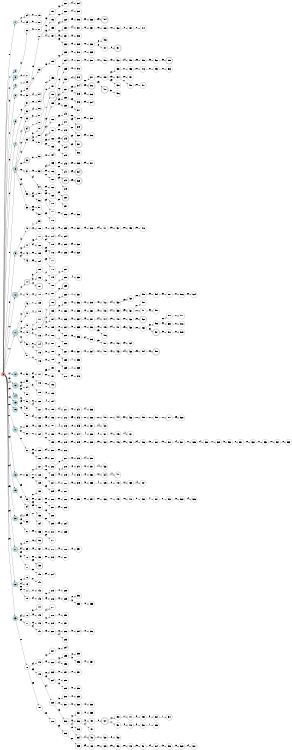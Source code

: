 digraph APTA {
__start0 [label="" shape="none"];

rankdir=LR;
size="8,5";

s0 [style="filled", color="black", fillcolor="#ff817b" shape="circle", label="0"];
s1 [style="filled", color="black", fillcolor="powderblue" shape="circle", label="1"];
s2 [style="filled", color="black", fillcolor="powderblue" shape="circle", label="2"];
s3 [style="rounded,filled", color="black", fillcolor="powderblue" shape="doublecircle", label="3"];
s4 [style="filled", color="black", fillcolor="powderblue" shape="circle", label="4"];
s5 [style="filled", color="black", fillcolor="powderblue" shape="circle", label="5"];
s6 [style="filled", color="black", fillcolor="powderblue" shape="circle", label="6"];
s7 [style="filled", color="black", fillcolor="powderblue" shape="circle", label="7"];
s8 [style="rounded,filled", color="black", fillcolor="powderblue" shape="doublecircle", label="8"];
s9 [style="filled", color="black", fillcolor="powderblue" shape="circle", label="9"];
s10 [style="rounded,filled", color="black", fillcolor="powderblue" shape="doublecircle", label="10"];
s11 [style="rounded,filled", color="black", fillcolor="powderblue" shape="doublecircle", label="11"];
s12 [style="filled", color="black", fillcolor="powderblue" shape="circle", label="12"];
s13 [style="rounded,filled", color="black", fillcolor="powderblue" shape="doublecircle", label="13"];
s14 [style="filled", color="black", fillcolor="powderblue" shape="circle", label="14"];
s15 [style="filled", color="black", fillcolor="powderblue" shape="circle", label="15"];
s16 [style="filled", color="black", fillcolor="powderblue" shape="circle", label="16"];
s17 [style="filled", color="black", fillcolor="powderblue" shape="circle", label="17"];
s18 [style="filled", color="black", fillcolor="powderblue" shape="circle", label="18"];
s19 [style="filled", color="black", fillcolor="powderblue" shape="circle", label="19"];
s20 [style="filled", color="black", fillcolor="powderblue" shape="circle", label="20"];
s21 [style="filled", color="black", fillcolor="powderblue" shape="circle", label="21"];
s22 [style="filled", color="black", fillcolor="powderblue" shape="circle", label="22"];
s23 [style="filled", color="black", fillcolor="powderblue" shape="circle", label="23"];
s24 [style="filled", color="black", fillcolor="white" shape="circle", label="24"];
s25 [style="filled", color="black", fillcolor="white" shape="circle", label="25"];
s26 [style="filled", color="black", fillcolor="white" shape="circle", label="26"];
s27 [style="filled", color="black", fillcolor="white" shape="circle", label="27"];
s28 [style="filled", color="black", fillcolor="white" shape="circle", label="28"];
s29 [style="filled", color="black", fillcolor="white" shape="circle", label="29"];
s30 [style="filled", color="black", fillcolor="white" shape="circle", label="30"];
s31 [style="filled", color="black", fillcolor="white" shape="circle", label="31"];
s32 [style="filled", color="black", fillcolor="white" shape="circle", label="32"];
s33 [style="filled", color="black", fillcolor="white" shape="circle", label="33"];
s34 [style="rounded,filled", color="black", fillcolor="white" shape="doublecircle", label="34"];
s35 [style="filled", color="black", fillcolor="white" shape="circle", label="35"];
s36 [style="rounded,filled", color="black", fillcolor="white" shape="doublecircle", label="36"];
s37 [style="filled", color="black", fillcolor="white" shape="circle", label="37"];
s38 [style="filled", color="black", fillcolor="white" shape="circle", label="38"];
s39 [style="filled", color="black", fillcolor="white" shape="circle", label="39"];
s40 [style="filled", color="black", fillcolor="white" shape="circle", label="40"];
s41 [style="filled", color="black", fillcolor="white" shape="circle", label="41"];
s42 [style="filled", color="black", fillcolor="white" shape="circle", label="42"];
s43 [style="filled", color="black", fillcolor="white" shape="circle", label="43"];
s44 [style="rounded,filled", color="black", fillcolor="white" shape="doublecircle", label="44"];
s45 [style="filled", color="black", fillcolor="white" shape="circle", label="45"];
s46 [style="filled", color="black", fillcolor="white" shape="circle", label="46"];
s47 [style="filled", color="black", fillcolor="white" shape="circle", label="47"];
s48 [style="filled", color="black", fillcolor="white" shape="circle", label="48"];
s49 [style="filled", color="black", fillcolor="white" shape="circle", label="49"];
s50 [style="filled", color="black", fillcolor="white" shape="circle", label="50"];
s51 [style="filled", color="black", fillcolor="white" shape="circle", label="51"];
s52 [style="filled", color="black", fillcolor="white" shape="circle", label="52"];
s53 [style="filled", color="black", fillcolor="white" shape="circle", label="53"];
s54 [style="filled", color="black", fillcolor="white" shape="circle", label="54"];
s55 [style="filled", color="black", fillcolor="white" shape="circle", label="55"];
s56 [style="filled", color="black", fillcolor="white" shape="circle", label="56"];
s57 [style="filled", color="black", fillcolor="white" shape="circle", label="57"];
s58 [style="filled", color="black", fillcolor="white" shape="circle", label="58"];
s59 [style="filled", color="black", fillcolor="white" shape="circle", label="59"];
s60 [style="filled", color="black", fillcolor="white" shape="circle", label="60"];
s61 [style="filled", color="black", fillcolor="white" shape="circle", label="61"];
s62 [style="filled", color="black", fillcolor="white" shape="circle", label="62"];
s63 [style="filled", color="black", fillcolor="white" shape="circle", label="63"];
s64 [style="filled", color="black", fillcolor="white" shape="circle", label="64"];
s65 [style="filled", color="black", fillcolor="white" shape="circle", label="65"];
s66 [style="filled", color="black", fillcolor="white" shape="circle", label="66"];
s67 [style="filled", color="black", fillcolor="white" shape="circle", label="67"];
s68 [style="filled", color="black", fillcolor="white" shape="circle", label="68"];
s69 [style="filled", color="black", fillcolor="white" shape="circle", label="69"];
s70 [style="filled", color="black", fillcolor="white" shape="circle", label="70"];
s71 [style="filled", color="black", fillcolor="white" shape="circle", label="71"];
s72 [style="filled", color="black", fillcolor="white" shape="circle", label="72"];
s73 [style="filled", color="black", fillcolor="white" shape="circle", label="73"];
s74 [style="filled", color="black", fillcolor="white" shape="circle", label="74"];
s75 [style="filled", color="black", fillcolor="white" shape="circle", label="75"];
s76 [style="filled", color="black", fillcolor="white" shape="circle", label="76"];
s77 [style="filled", color="black", fillcolor="white" shape="circle", label="77"];
s78 [style="filled", color="black", fillcolor="white" shape="circle", label="78"];
s79 [style="filled", color="black", fillcolor="white" shape="circle", label="79"];
s80 [style="filled", color="black", fillcolor="white" shape="circle", label="80"];
s81 [style="filled", color="black", fillcolor="white" shape="circle", label="81"];
s82 [style="filled", color="black", fillcolor="white" shape="circle", label="82"];
s83 [style="filled", color="black", fillcolor="white" shape="circle", label="83"];
s84 [style="filled", color="black", fillcolor="white" shape="circle", label="84"];
s85 [style="filled", color="black", fillcolor="white" shape="circle", label="85"];
s86 [style="filled", color="black", fillcolor="white" shape="circle", label="86"];
s87 [style="filled", color="black", fillcolor="white" shape="circle", label="87"];
s88 [style="filled", color="black", fillcolor="white" shape="circle", label="88"];
s89 [style="filled", color="black", fillcolor="white" shape="circle", label="89"];
s90 [style="filled", color="black", fillcolor="white" shape="circle", label="90"];
s91 [style="filled", color="black", fillcolor="white" shape="circle", label="91"];
s92 [style="filled", color="black", fillcolor="white" shape="circle", label="92"];
s93 [style="filled", color="black", fillcolor="white" shape="circle", label="93"];
s94 [style="filled", color="black", fillcolor="white" shape="circle", label="94"];
s95 [style="filled", color="black", fillcolor="white" shape="circle", label="95"];
s96 [style="filled", color="black", fillcolor="white" shape="circle", label="96"];
s97 [style="filled", color="black", fillcolor="white" shape="circle", label="97"];
s98 [style="filled", color="black", fillcolor="white" shape="circle", label="98"];
s99 [style="filled", color="black", fillcolor="white" shape="circle", label="99"];
s100 [style="filled", color="black", fillcolor="white" shape="circle", label="100"];
s101 [style="filled", color="black", fillcolor="white" shape="circle", label="101"];
s102 [style="filled", color="black", fillcolor="white" shape="circle", label="102"];
s103 [style="filled", color="black", fillcolor="white" shape="circle", label="103"];
s104 [style="filled", color="black", fillcolor="white" shape="circle", label="104"];
s105 [style="filled", color="black", fillcolor="white" shape="circle", label="105"];
s106 [style="filled", color="black", fillcolor="white" shape="circle", label="106"];
s107 [style="rounded,filled", color="black", fillcolor="white" shape="doublecircle", label="107"];
s108 [style="filled", color="black", fillcolor="white" shape="circle", label="108"];
s109 [style="filled", color="black", fillcolor="white" shape="circle", label="109"];
s110 [style="filled", color="black", fillcolor="white" shape="circle", label="110"];
s111 [style="filled", color="black", fillcolor="white" shape="circle", label="111"];
s112 [style="filled", color="black", fillcolor="white" shape="circle", label="112"];
s113 [style="filled", color="black", fillcolor="white" shape="circle", label="113"];
s114 [style="rounded,filled", color="black", fillcolor="white" shape="doublecircle", label="114"];
s115 [style="filled", color="black", fillcolor="white" shape="circle", label="115"];
s116 [style="filled", color="black", fillcolor="white" shape="circle", label="116"];
s117 [style="filled", color="black", fillcolor="white" shape="circle", label="117"];
s118 [style="filled", color="black", fillcolor="white" shape="circle", label="118"];
s119 [style="filled", color="black", fillcolor="white" shape="circle", label="119"];
s120 [style="filled", color="black", fillcolor="white" shape="circle", label="120"];
s121 [style="filled", color="black", fillcolor="white" shape="circle", label="121"];
s122 [style="filled", color="black", fillcolor="white" shape="circle", label="122"];
s123 [style="filled", color="black", fillcolor="white" shape="circle", label="123"];
s124 [style="filled", color="black", fillcolor="white" shape="circle", label="124"];
s125 [style="filled", color="black", fillcolor="white" shape="circle", label="125"];
s126 [style="filled", color="black", fillcolor="white" shape="circle", label="126"];
s127 [style="filled", color="black", fillcolor="white" shape="circle", label="127"];
s128 [style="filled", color="black", fillcolor="white" shape="circle", label="128"];
s129 [style="filled", color="black", fillcolor="white" shape="circle", label="129"];
s130 [style="filled", color="black", fillcolor="white" shape="circle", label="130"];
s131 [style="filled", color="black", fillcolor="white" shape="circle", label="131"];
s132 [style="filled", color="black", fillcolor="white" shape="circle", label="132"];
s133 [style="filled", color="black", fillcolor="white" shape="circle", label="133"];
s134 [style="filled", color="black", fillcolor="white" shape="circle", label="134"];
s135 [style="filled", color="black", fillcolor="white" shape="circle", label="135"];
s136 [style="rounded,filled", color="black", fillcolor="white" shape="doublecircle", label="136"];
s137 [style="filled", color="black", fillcolor="white" shape="circle", label="137"];
s138 [style="filled", color="black", fillcolor="white" shape="circle", label="138"];
s139 [style="rounded,filled", color="black", fillcolor="white" shape="doublecircle", label="139"];
s140 [style="filled", color="black", fillcolor="white" shape="circle", label="140"];
s141 [style="filled", color="black", fillcolor="white" shape="circle", label="141"];
s142 [style="filled", color="black", fillcolor="white" shape="circle", label="142"];
s143 [style="filled", color="black", fillcolor="white" shape="circle", label="143"];
s144 [style="filled", color="black", fillcolor="white" shape="circle", label="144"];
s145 [style="filled", color="black", fillcolor="white" shape="circle", label="145"];
s146 [style="filled", color="black", fillcolor="white" shape="circle", label="146"];
s147 [style="filled", color="black", fillcolor="white" shape="circle", label="147"];
s148 [style="filled", color="black", fillcolor="white" shape="circle", label="148"];
s149 [style="filled", color="black", fillcolor="white" shape="circle", label="149"];
s150 [style="filled", color="black", fillcolor="white" shape="circle", label="150"];
s151 [style="filled", color="black", fillcolor="white" shape="circle", label="151"];
s152 [style="filled", color="black", fillcolor="white" shape="circle", label="152"];
s153 [style="filled", color="black", fillcolor="white" shape="circle", label="153"];
s154 [style="filled", color="black", fillcolor="white" shape="circle", label="154"];
s155 [style="filled", color="black", fillcolor="white" shape="circle", label="155"];
s156 [style="filled", color="black", fillcolor="white" shape="circle", label="156"];
s157 [style="filled", color="black", fillcolor="white" shape="circle", label="157"];
s158 [style="rounded,filled", color="black", fillcolor="white" shape="doublecircle", label="158"];
s159 [style="filled", color="black", fillcolor="white" shape="circle", label="159"];
s160 [style="filled", color="black", fillcolor="white" shape="circle", label="160"];
s161 [style="filled", color="black", fillcolor="white" shape="circle", label="161"];
s162 [style="filled", color="black", fillcolor="white" shape="circle", label="162"];
s163 [style="filled", color="black", fillcolor="white" shape="circle", label="163"];
s164 [style="filled", color="black", fillcolor="white" shape="circle", label="164"];
s165 [style="filled", color="black", fillcolor="white" shape="circle", label="165"];
s166 [style="filled", color="black", fillcolor="white" shape="circle", label="166"];
s167 [style="filled", color="black", fillcolor="white" shape="circle", label="167"];
s168 [style="filled", color="black", fillcolor="white" shape="circle", label="168"];
s169 [style="filled", color="black", fillcolor="white" shape="circle", label="169"];
s170 [style="filled", color="black", fillcolor="white" shape="circle", label="170"];
s171 [style="filled", color="black", fillcolor="white" shape="circle", label="171"];
s172 [style="filled", color="black", fillcolor="white" shape="circle", label="172"];
s173 [style="filled", color="black", fillcolor="white" shape="circle", label="173"];
s174 [style="filled", color="black", fillcolor="white" shape="circle", label="174"];
s175 [style="filled", color="black", fillcolor="white" shape="circle", label="175"];
s176 [style="filled", color="black", fillcolor="white" shape="circle", label="176"];
s177 [style="filled", color="black", fillcolor="white" shape="circle", label="177"];
s178 [style="filled", color="black", fillcolor="white" shape="circle", label="178"];
s179 [style="filled", color="black", fillcolor="white" shape="circle", label="179"];
s180 [style="filled", color="black", fillcolor="white" shape="circle", label="180"];
s181 [style="filled", color="black", fillcolor="white" shape="circle", label="181"];
s182 [style="rounded,filled", color="black", fillcolor="white" shape="doublecircle", label="182"];
s183 [style="filled", color="black", fillcolor="white" shape="circle", label="183"];
s184 [style="filled", color="black", fillcolor="white" shape="circle", label="184"];
s185 [style="filled", color="black", fillcolor="white" shape="circle", label="185"];
s186 [style="filled", color="black", fillcolor="white" shape="circle", label="186"];
s187 [style="filled", color="black", fillcolor="white" shape="circle", label="187"];
s188 [style="filled", color="black", fillcolor="white" shape="circle", label="188"];
s189 [style="filled", color="black", fillcolor="white" shape="circle", label="189"];
s190 [style="filled", color="black", fillcolor="white" shape="circle", label="190"];
s191 [style="filled", color="black", fillcolor="white" shape="circle", label="191"];
s192 [style="rounded,filled", color="black", fillcolor="white" shape="doublecircle", label="192"];
s193 [style="filled", color="black", fillcolor="white" shape="circle", label="193"];
s194 [style="filled", color="black", fillcolor="white" shape="circle", label="194"];
s195 [style="filled", color="black", fillcolor="white" shape="circle", label="195"];
s196 [style="filled", color="black", fillcolor="white" shape="circle", label="196"];
s197 [style="filled", color="black", fillcolor="white" shape="circle", label="197"];
s198 [style="filled", color="black", fillcolor="white" shape="circle", label="198"];
s199 [style="filled", color="black", fillcolor="white" shape="circle", label="199"];
s200 [style="filled", color="black", fillcolor="white" shape="circle", label="200"];
s201 [style="filled", color="black", fillcolor="white" shape="circle", label="201"];
s202 [style="filled", color="black", fillcolor="white" shape="circle", label="202"];
s203 [style="filled", color="black", fillcolor="white" shape="circle", label="203"];
s204 [style="filled", color="black", fillcolor="white" shape="circle", label="204"];
s205 [style="filled", color="black", fillcolor="white" shape="circle", label="205"];
s206 [style="filled", color="black", fillcolor="white" shape="circle", label="206"];
s207 [style="filled", color="black", fillcolor="white" shape="circle", label="207"];
s208 [style="filled", color="black", fillcolor="white" shape="circle", label="208"];
s209 [style="filled", color="black", fillcolor="white" shape="circle", label="209"];
s210 [style="filled", color="black", fillcolor="white" shape="circle", label="210"];
s211 [style="filled", color="black", fillcolor="white" shape="circle", label="211"];
s212 [style="filled", color="black", fillcolor="white" shape="circle", label="212"];
s213 [style="filled", color="black", fillcolor="white" shape="circle", label="213"];
s214 [style="filled", color="black", fillcolor="white" shape="circle", label="214"];
s215 [style="filled", color="black", fillcolor="white" shape="circle", label="215"];
s216 [style="filled", color="black", fillcolor="white" shape="circle", label="216"];
s217 [style="filled", color="black", fillcolor="white" shape="circle", label="217"];
s218 [style="filled", color="black", fillcolor="white" shape="circle", label="218"];
s219 [style="filled", color="black", fillcolor="white" shape="circle", label="219"];
s220 [style="filled", color="black", fillcolor="white" shape="circle", label="220"];
s221 [style="filled", color="black", fillcolor="white" shape="circle", label="221"];
s222 [style="filled", color="black", fillcolor="white" shape="circle", label="222"];
s223 [style="filled", color="black", fillcolor="white" shape="circle", label="223"];
s224 [style="filled", color="black", fillcolor="white" shape="circle", label="224"];
s225 [style="filled", color="black", fillcolor="white" shape="circle", label="225"];
s226 [style="filled", color="black", fillcolor="white" shape="circle", label="226"];
s227 [style="filled", color="black", fillcolor="white" shape="circle", label="227"];
s228 [style="filled", color="black", fillcolor="white" shape="circle", label="228"];
s229 [style="filled", color="black", fillcolor="white" shape="circle", label="229"];
s230 [style="filled", color="black", fillcolor="white" shape="circle", label="230"];
s231 [style="filled", color="black", fillcolor="white" shape="circle", label="231"];
s232 [style="filled", color="black", fillcolor="white" shape="circle", label="232"];
s233 [style="filled", color="black", fillcolor="white" shape="circle", label="233"];
s234 [style="filled", color="black", fillcolor="white" shape="circle", label="234"];
s235 [style="filled", color="black", fillcolor="white" shape="circle", label="235"];
s236 [style="filled", color="black", fillcolor="white" shape="circle", label="236"];
s237 [style="filled", color="black", fillcolor="white" shape="circle", label="237"];
s238 [style="filled", color="black", fillcolor="white" shape="circle", label="238"];
s239 [style="filled", color="black", fillcolor="white" shape="circle", label="239"];
s240 [style="filled", color="black", fillcolor="white" shape="circle", label="240"];
s241 [style="filled", color="black", fillcolor="white" shape="circle", label="241"];
s242 [style="filled", color="black", fillcolor="white" shape="circle", label="242"];
s243 [style="rounded,filled", color="black", fillcolor="white" shape="doublecircle", label="243"];
s244 [style="filled", color="black", fillcolor="white" shape="circle", label="244"];
s245 [style="filled", color="black", fillcolor="white" shape="circle", label="245"];
s246 [style="filled", color="black", fillcolor="white" shape="circle", label="246"];
s247 [style="filled", color="black", fillcolor="white" shape="circle", label="247"];
s248 [style="rounded,filled", color="black", fillcolor="white" shape="doublecircle", label="248"];
s249 [style="filled", color="black", fillcolor="white" shape="circle", label="249"];
s250 [style="rounded,filled", color="black", fillcolor="white" shape="doublecircle", label="250"];
s251 [style="filled", color="black", fillcolor="white" shape="circle", label="251"];
s252 [style="filled", color="black", fillcolor="white" shape="circle", label="252"];
s253 [style="filled", color="black", fillcolor="white" shape="circle", label="253"];
s254 [style="filled", color="black", fillcolor="white" shape="circle", label="254"];
s255 [style="filled", color="black", fillcolor="white" shape="circle", label="255"];
s256 [style="filled", color="black", fillcolor="white" shape="circle", label="256"];
s257 [style="filled", color="black", fillcolor="white" shape="circle", label="257"];
s258 [style="filled", color="black", fillcolor="white" shape="circle", label="258"];
s259 [style="rounded,filled", color="black", fillcolor="white" shape="doublecircle", label="259"];
s260 [style="filled", color="black", fillcolor="white" shape="circle", label="260"];
s261 [style="filled", color="black", fillcolor="white" shape="circle", label="261"];
s262 [style="filled", color="black", fillcolor="white" shape="circle", label="262"];
s263 [style="filled", color="black", fillcolor="white" shape="circle", label="263"];
s264 [style="filled", color="black", fillcolor="white" shape="circle", label="264"];
s265 [style="filled", color="black", fillcolor="white" shape="circle", label="265"];
s266 [style="filled", color="black", fillcolor="white" shape="circle", label="266"];
s267 [style="filled", color="black", fillcolor="white" shape="circle", label="267"];
s268 [style="filled", color="black", fillcolor="white" shape="circle", label="268"];
s269 [style="filled", color="black", fillcolor="white" shape="circle", label="269"];
s270 [style="filled", color="black", fillcolor="white" shape="circle", label="270"];
s271 [style="filled", color="black", fillcolor="white" shape="circle", label="271"];
s272 [style="filled", color="black", fillcolor="white" shape="circle", label="272"];
s273 [style="filled", color="black", fillcolor="white" shape="circle", label="273"];
s274 [style="filled", color="black", fillcolor="white" shape="circle", label="274"];
s275 [style="filled", color="black", fillcolor="white" shape="circle", label="275"];
s276 [style="filled", color="black", fillcolor="white" shape="circle", label="276"];
s277 [style="filled", color="black", fillcolor="white" shape="circle", label="277"];
s278 [style="filled", color="black", fillcolor="white" shape="circle", label="278"];
s279 [style="filled", color="black", fillcolor="white" shape="circle", label="279"];
s280 [style="filled", color="black", fillcolor="white" shape="circle", label="280"];
s281 [style="filled", color="black", fillcolor="white" shape="circle", label="281"];
s282 [style="filled", color="black", fillcolor="white" shape="circle", label="282"];
s283 [style="filled", color="black", fillcolor="white" shape="circle", label="283"];
s284 [style="filled", color="black", fillcolor="white" shape="circle", label="284"];
s285 [style="filled", color="black", fillcolor="white" shape="circle", label="285"];
s286 [style="filled", color="black", fillcolor="white" shape="circle", label="286"];
s287 [style="filled", color="black", fillcolor="white" shape="circle", label="287"];
s288 [style="filled", color="black", fillcolor="white" shape="circle", label="288"];
s289 [style="filled", color="black", fillcolor="white" shape="circle", label="289"];
s290 [style="filled", color="black", fillcolor="white" shape="circle", label="290"];
s291 [style="filled", color="black", fillcolor="white" shape="circle", label="291"];
s292 [style="filled", color="black", fillcolor="white" shape="circle", label="292"];
s293 [style="filled", color="black", fillcolor="white" shape="circle", label="293"];
s294 [style="filled", color="black", fillcolor="white" shape="circle", label="294"];
s295 [style="filled", color="black", fillcolor="white" shape="circle", label="295"];
s296 [style="filled", color="black", fillcolor="white" shape="circle", label="296"];
s297 [style="filled", color="black", fillcolor="white" shape="circle", label="297"];
s298 [style="filled", color="black", fillcolor="white" shape="circle", label="298"];
s299 [style="filled", color="black", fillcolor="white" shape="circle", label="299"];
s300 [style="filled", color="black", fillcolor="white" shape="circle", label="300"];
s301 [style="filled", color="black", fillcolor="white" shape="circle", label="301"];
s302 [style="filled", color="black", fillcolor="white" shape="circle", label="302"];
s303 [style="filled", color="black", fillcolor="white" shape="circle", label="303"];
s304 [style="filled", color="black", fillcolor="white" shape="circle", label="304"];
s305 [style="filled", color="black", fillcolor="white" shape="circle", label="305"];
s306 [style="filled", color="black", fillcolor="white" shape="circle", label="306"];
s307 [style="filled", color="black", fillcolor="white" shape="circle", label="307"];
s308 [style="filled", color="black", fillcolor="white" shape="circle", label="308"];
s309 [style="filled", color="black", fillcolor="white" shape="circle", label="309"];
s310 [style="filled", color="black", fillcolor="white" shape="circle", label="310"];
s311 [style="filled", color="black", fillcolor="white" shape="circle", label="311"];
s312 [style="filled", color="black", fillcolor="white" shape="circle", label="312"];
s313 [style="rounded,filled", color="black", fillcolor="white" shape="doublecircle", label="313"];
s314 [style="filled", color="black", fillcolor="white" shape="circle", label="314"];
s315 [style="filled", color="black", fillcolor="white" shape="circle", label="315"];
s316 [style="filled", color="black", fillcolor="white" shape="circle", label="316"];
s317 [style="filled", color="black", fillcolor="white" shape="circle", label="317"];
s318 [style="filled", color="black", fillcolor="white" shape="circle", label="318"];
s319 [style="rounded,filled", color="black", fillcolor="white" shape="doublecircle", label="319"];
s320 [style="filled", color="black", fillcolor="white" shape="circle", label="320"];
s321 [style="rounded,filled", color="black", fillcolor="white" shape="doublecircle", label="321"];
s322 [style="filled", color="black", fillcolor="white" shape="circle", label="322"];
s323 [style="filled", color="black", fillcolor="white" shape="circle", label="323"];
s324 [style="rounded,filled", color="black", fillcolor="white" shape="doublecircle", label="324"];
s325 [style="rounded,filled", color="black", fillcolor="white" shape="doublecircle", label="325"];
s326 [style="filled", color="black", fillcolor="white" shape="circle", label="326"];
s327 [style="filled", color="black", fillcolor="white" shape="circle", label="327"];
s328 [style="filled", color="black", fillcolor="white" shape="circle", label="328"];
s329 [style="filled", color="black", fillcolor="white" shape="circle", label="329"];
s330 [style="filled", color="black", fillcolor="white" shape="circle", label="330"];
s331 [style="filled", color="black", fillcolor="white" shape="circle", label="331"];
s332 [style="filled", color="black", fillcolor="white" shape="circle", label="332"];
s333 [style="filled", color="black", fillcolor="white" shape="circle", label="333"];
s334 [style="filled", color="black", fillcolor="white" shape="circle", label="334"];
s335 [style="filled", color="black", fillcolor="white" shape="circle", label="335"];
s336 [style="filled", color="black", fillcolor="white" shape="circle", label="336"];
s337 [style="filled", color="black", fillcolor="white" shape="circle", label="337"];
s338 [style="filled", color="black", fillcolor="white" shape="circle", label="338"];
s339 [style="filled", color="black", fillcolor="white" shape="circle", label="339"];
s340 [style="filled", color="black", fillcolor="white" shape="circle", label="340"];
s341 [style="filled", color="black", fillcolor="white" shape="circle", label="341"];
s342 [style="filled", color="black", fillcolor="white" shape="circle", label="342"];
s343 [style="filled", color="black", fillcolor="white" shape="circle", label="343"];
s344 [style="filled", color="black", fillcolor="white" shape="circle", label="344"];
s345 [style="filled", color="black", fillcolor="white" shape="circle", label="345"];
s346 [style="filled", color="black", fillcolor="white" shape="circle", label="346"];
s347 [style="filled", color="black", fillcolor="white" shape="circle", label="347"];
s348 [style="filled", color="black", fillcolor="white" shape="circle", label="348"];
s349 [style="filled", color="black", fillcolor="white" shape="circle", label="349"];
s350 [style="filled", color="black", fillcolor="white" shape="circle", label="350"];
s351 [style="filled", color="black", fillcolor="white" shape="circle", label="351"];
s352 [style="filled", color="black", fillcolor="white" shape="circle", label="352"];
s353 [style="filled", color="black", fillcolor="white" shape="circle", label="353"];
s354 [style="filled", color="black", fillcolor="white" shape="circle", label="354"];
s355 [style="filled", color="black", fillcolor="white" shape="circle", label="355"];
s356 [style="filled", color="black", fillcolor="white" shape="circle", label="356"];
s357 [style="filled", color="black", fillcolor="white" shape="circle", label="357"];
s358 [style="filled", color="black", fillcolor="white" shape="circle", label="358"];
s359 [style="filled", color="black", fillcolor="white" shape="circle", label="359"];
s360 [style="filled", color="black", fillcolor="white" shape="circle", label="360"];
s361 [style="filled", color="black", fillcolor="white" shape="circle", label="361"];
s362 [style="filled", color="black", fillcolor="white" shape="circle", label="362"];
s363 [style="filled", color="black", fillcolor="white" shape="circle", label="363"];
s364 [style="filled", color="black", fillcolor="white" shape="circle", label="364"];
s365 [style="filled", color="black", fillcolor="white" shape="circle", label="365"];
s366 [style="filled", color="black", fillcolor="white" shape="circle", label="366"];
s367 [style="filled", color="black", fillcolor="white" shape="circle", label="367"];
s368 [style="filled", color="black", fillcolor="white" shape="circle", label="368"];
s369 [style="filled", color="black", fillcolor="white" shape="circle", label="369"];
s370 [style="filled", color="black", fillcolor="white" shape="circle", label="370"];
s371 [style="filled", color="black", fillcolor="white" shape="circle", label="371"];
s372 [style="rounded,filled", color="black", fillcolor="white" shape="doublecircle", label="372"];
s373 [style="filled", color="black", fillcolor="white" shape="circle", label="373"];
s374 [style="filled", color="black", fillcolor="white" shape="circle", label="374"];
s375 [style="filled", color="black", fillcolor="white" shape="circle", label="375"];
s376 [style="filled", color="black", fillcolor="white" shape="circle", label="376"];
s377 [style="filled", color="black", fillcolor="white" shape="circle", label="377"];
s378 [style="filled", color="black", fillcolor="white" shape="circle", label="378"];
s379 [style="filled", color="black", fillcolor="white" shape="circle", label="379"];
s380 [style="filled", color="black", fillcolor="white" shape="circle", label="380"];
s381 [style="filled", color="black", fillcolor="white" shape="circle", label="381"];
s382 [style="filled", color="black", fillcolor="white" shape="circle", label="382"];
s383 [style="filled", color="black", fillcolor="white" shape="circle", label="383"];
s384 [style="filled", color="black", fillcolor="white" shape="circle", label="384"];
s385 [style="filled", color="black", fillcolor="white" shape="circle", label="385"];
s386 [style="filled", color="black", fillcolor="white" shape="circle", label="386"];
s387 [style="filled", color="black", fillcolor="white" shape="circle", label="387"];
s388 [style="filled", color="black", fillcolor="white" shape="circle", label="388"];
s389 [style="filled", color="black", fillcolor="white" shape="circle", label="389"];
s390 [style="filled", color="black", fillcolor="white" shape="circle", label="390"];
s391 [style="filled", color="black", fillcolor="white" shape="circle", label="391"];
s392 [style="filled", color="black", fillcolor="white" shape="circle", label="392"];
s393 [style="filled", color="black", fillcolor="white" shape="circle", label="393"];
s394 [style="filled", color="black", fillcolor="white" shape="circle", label="394"];
s395 [style="filled", color="black", fillcolor="white" shape="circle", label="395"];
s396 [style="filled", color="black", fillcolor="white" shape="circle", label="396"];
s397 [style="filled", color="black", fillcolor="white" shape="circle", label="397"];
s398 [style="filled", color="black", fillcolor="white" shape="circle", label="398"];
s399 [style="filled", color="black", fillcolor="white" shape="circle", label="399"];
s400 [style="filled", color="black", fillcolor="white" shape="circle", label="400"];
s401 [style="filled", color="black", fillcolor="white" shape="circle", label="401"];
s402 [style="rounded,filled", color="black", fillcolor="white" shape="doublecircle", label="402"];
s403 [style="filled", color="black", fillcolor="white" shape="circle", label="403"];
s404 [style="rounded,filled", color="black", fillcolor="white" shape="doublecircle", label="404"];
s405 [style="filled", color="black", fillcolor="white" shape="circle", label="405"];
s406 [style="filled", color="black", fillcolor="white" shape="circle", label="406"];
s407 [style="filled", color="black", fillcolor="white" shape="circle", label="407"];
s408 [style="filled", color="black", fillcolor="white" shape="circle", label="408"];
s409 [style="filled", color="black", fillcolor="white" shape="circle", label="409"];
s410 [style="rounded,filled", color="black", fillcolor="white" shape="doublecircle", label="410"];
s411 [style="filled", color="black", fillcolor="white" shape="circle", label="411"];
s412 [style="filled", color="black", fillcolor="white" shape="circle", label="412"];
s413 [style="filled", color="black", fillcolor="white" shape="circle", label="413"];
s414 [style="filled", color="black", fillcolor="white" shape="circle", label="414"];
s415 [style="filled", color="black", fillcolor="white" shape="circle", label="415"];
s416 [style="filled", color="black", fillcolor="white" shape="circle", label="416"];
s417 [style="filled", color="black", fillcolor="white" shape="circle", label="417"];
s418 [style="filled", color="black", fillcolor="white" shape="circle", label="418"];
s419 [style="filled", color="black", fillcolor="white" shape="circle", label="419"];
s420 [style="filled", color="black", fillcolor="white" shape="circle", label="420"];
s421 [style="filled", color="black", fillcolor="white" shape="circle", label="421"];
s422 [style="filled", color="black", fillcolor="white" shape="circle", label="422"];
s423 [style="filled", color="black", fillcolor="white" shape="circle", label="423"];
s424 [style="filled", color="black", fillcolor="white" shape="circle", label="424"];
s425 [style="filled", color="black", fillcolor="white" shape="circle", label="425"];
s426 [style="filled", color="black", fillcolor="white" shape="circle", label="426"];
s427 [style="rounded,filled", color="black", fillcolor="white" shape="doublecircle", label="427"];
s428 [style="filled", color="black", fillcolor="white" shape="circle", label="428"];
s429 [style="filled", color="black", fillcolor="white" shape="circle", label="429"];
s430 [style="filled", color="black", fillcolor="white" shape="circle", label="430"];
s431 [style="rounded,filled", color="black", fillcolor="white" shape="doublecircle", label="431"];
s432 [style="filled", color="black", fillcolor="white" shape="circle", label="432"];
s433 [style="filled", color="black", fillcolor="white" shape="circle", label="433"];
s434 [style="filled", color="black", fillcolor="white" shape="circle", label="434"];
s435 [style="filled", color="black", fillcolor="white" shape="circle", label="435"];
s436 [style="filled", color="black", fillcolor="white" shape="circle", label="436"];
s437 [style="filled", color="black", fillcolor="white" shape="circle", label="437"];
s438 [style="filled", color="black", fillcolor="white" shape="circle", label="438"];
s439 [style="filled", color="black", fillcolor="white" shape="circle", label="439"];
s440 [style="filled", color="black", fillcolor="white" shape="circle", label="440"];
s441 [style="filled", color="black", fillcolor="white" shape="circle", label="441"];
s442 [style="filled", color="black", fillcolor="white" shape="circle", label="442"];
s443 [style="filled", color="black", fillcolor="white" shape="circle", label="443"];
s444 [style="filled", color="black", fillcolor="white" shape="circle", label="444"];
s445 [style="filled", color="black", fillcolor="white" shape="circle", label="445"];
s446 [style="filled", color="black", fillcolor="white" shape="circle", label="446"];
s447 [style="filled", color="black", fillcolor="white" shape="circle", label="447"];
s448 [style="filled", color="black", fillcolor="white" shape="circle", label="448"];
s449 [style="filled", color="black", fillcolor="white" shape="circle", label="449"];
s450 [style="filled", color="black", fillcolor="white" shape="circle", label="450"];
s451 [style="filled", color="black", fillcolor="white" shape="circle", label="451"];
s452 [style="filled", color="black", fillcolor="white" shape="circle", label="452"];
s453 [style="filled", color="black", fillcolor="white" shape="circle", label="453"];
s454 [style="filled", color="black", fillcolor="white" shape="circle", label="454"];
s455 [style="filled", color="black", fillcolor="white" shape="circle", label="455"];
s456 [style="filled", color="black", fillcolor="white" shape="circle", label="456"];
s457 [style="filled", color="black", fillcolor="white" shape="circle", label="457"];
s458 [style="filled", color="black", fillcolor="white" shape="circle", label="458"];
s459 [style="filled", color="black", fillcolor="white" shape="circle", label="459"];
s460 [style="filled", color="black", fillcolor="white" shape="circle", label="460"];
s461 [style="filled", color="black", fillcolor="white" shape="circle", label="461"];
s462 [style="filled", color="black", fillcolor="white" shape="circle", label="462"];
s463 [style="filled", color="black", fillcolor="white" shape="circle", label="463"];
s464 [style="filled", color="black", fillcolor="white" shape="circle", label="464"];
s465 [style="filled", color="black", fillcolor="white" shape="circle", label="465"];
s466 [style="filled", color="black", fillcolor="white" shape="circle", label="466"];
s467 [style="filled", color="black", fillcolor="white" shape="circle", label="467"];
s468 [style="filled", color="black", fillcolor="white" shape="circle", label="468"];
s469 [style="filled", color="black", fillcolor="white" shape="circle", label="469"];
s470 [style="filled", color="black", fillcolor="white" shape="circle", label="470"];
s471 [style="filled", color="black", fillcolor="white" shape="circle", label="471"];
s472 [style="filled", color="black", fillcolor="white" shape="circle", label="472"];
s473 [style="filled", color="black", fillcolor="white" shape="circle", label="473"];
s474 [style="filled", color="black", fillcolor="white" shape="circle", label="474"];
s475 [style="filled", color="black", fillcolor="white" shape="circle", label="475"];
s476 [style="filled", color="black", fillcolor="white" shape="circle", label="476"];
s477 [style="filled", color="black", fillcolor="white" shape="circle", label="477"];
s478 [style="filled", color="black", fillcolor="white" shape="circle", label="478"];
s479 [style="filled", color="black", fillcolor="white" shape="circle", label="479"];
s480 [style="filled", color="black", fillcolor="white" shape="circle", label="480"];
s481 [style="filled", color="black", fillcolor="white" shape="circle", label="481"];
s482 [style="rounded,filled", color="black", fillcolor="white" shape="doublecircle", label="482"];
s483 [style="filled", color="black", fillcolor="white" shape="circle", label="483"];
s484 [style="filled", color="black", fillcolor="white" shape="circle", label="484"];
s485 [style="filled", color="black", fillcolor="white" shape="circle", label="485"];
s486 [style="filled", color="black", fillcolor="white" shape="circle", label="486"];
s487 [style="filled", color="black", fillcolor="white" shape="circle", label="487"];
s488 [style="filled", color="black", fillcolor="white" shape="circle", label="488"];
s489 [style="filled", color="black", fillcolor="white" shape="circle", label="489"];
s490 [style="filled", color="black", fillcolor="white" shape="circle", label="490"];
s491 [style="filled", color="black", fillcolor="white" shape="circle", label="491"];
s492 [style="filled", color="black", fillcolor="white" shape="circle", label="492"];
s493 [style="filled", color="black", fillcolor="white" shape="circle", label="493"];
s494 [style="filled", color="black", fillcolor="white" shape="circle", label="494"];
s495 [style="filled", color="black", fillcolor="white" shape="circle", label="495"];
s496 [style="filled", color="black", fillcolor="white" shape="circle", label="496"];
s497 [style="rounded,filled", color="black", fillcolor="white" shape="doublecircle", label="497"];
s498 [style="rounded,filled", color="black", fillcolor="white" shape="doublecircle", label="498"];
s499 [style="filled", color="black", fillcolor="white" shape="circle", label="499"];
s500 [style="filled", color="black", fillcolor="white" shape="circle", label="500"];
s501 [style="filled", color="black", fillcolor="white" shape="circle", label="501"];
s502 [style="filled", color="black", fillcolor="white" shape="circle", label="502"];
s503 [style="filled", color="black", fillcolor="white" shape="circle", label="503"];
s504 [style="filled", color="black", fillcolor="white" shape="circle", label="504"];
s505 [style="rounded,filled", color="black", fillcolor="white" shape="doublecircle", label="505"];
s506 [style="filled", color="black", fillcolor="white" shape="circle", label="506"];
s507 [style="filled", color="black", fillcolor="white" shape="circle", label="507"];
s508 [style="filled", color="black", fillcolor="white" shape="circle", label="508"];
s509 [style="filled", color="black", fillcolor="white" shape="circle", label="509"];
s510 [style="filled", color="black", fillcolor="white" shape="circle", label="510"];
s511 [style="filled", color="black", fillcolor="white" shape="circle", label="511"];
s512 [style="filled", color="black", fillcolor="white" shape="circle", label="512"];
s513 [style="filled", color="black", fillcolor="white" shape="circle", label="513"];
s514 [style="filled", color="black", fillcolor="white" shape="circle", label="514"];
s515 [style="filled", color="black", fillcolor="white" shape="circle", label="515"];
s516 [style="filled", color="black", fillcolor="white" shape="circle", label="516"];
s517 [style="filled", color="black", fillcolor="white" shape="circle", label="517"];
s518 [style="filled", color="black", fillcolor="white" shape="circle", label="518"];
s519 [style="filled", color="black", fillcolor="white" shape="circle", label="519"];
s520 [style="filled", color="black", fillcolor="white" shape="circle", label="520"];
s521 [style="filled", color="black", fillcolor="white" shape="circle", label="521"];
s522 [style="filled", color="black", fillcolor="white" shape="circle", label="522"];
s523 [style="filled", color="black", fillcolor="white" shape="circle", label="523"];
s524 [style="filled", color="black", fillcolor="white" shape="circle", label="524"];
s525 [style="filled", color="black", fillcolor="white" shape="circle", label="525"];
s526 [style="filled", color="black", fillcolor="white" shape="circle", label="526"];
s527 [style="filled", color="black", fillcolor="white" shape="circle", label="527"];
s528 [style="filled", color="black", fillcolor="white" shape="circle", label="528"];
s529 [style="filled", color="black", fillcolor="white" shape="circle", label="529"];
s530 [style="filled", color="black", fillcolor="white" shape="circle", label="530"];
s531 [style="filled", color="black", fillcolor="white" shape="circle", label="531"];
s532 [style="filled", color="black", fillcolor="white" shape="circle", label="532"];
s533 [style="filled", color="black", fillcolor="white" shape="circle", label="533"];
s534 [style="filled", color="black", fillcolor="white" shape="circle", label="534"];
s535 [style="filled", color="black", fillcolor="white" shape="circle", label="535"];
s0 -> s1 [label="0"];
s0 -> s2 [label="1"];
s0 -> s3 [label="2"];
s0 -> s4 [label="3"];
s0 -> s5 [label="4"];
s0 -> s6 [label="5"];
s0 -> s7 [label="6"];
s0 -> s8 [label="8"];
s0 -> s9 [label="9"];
s0 -> s10 [label="10"];
s0 -> s11 [label="11"];
s0 -> s12 [label="12"];
s0 -> s13 [label="13"];
s0 -> s14 [label="14"];
s0 -> s15 [label="15"];
s0 -> s16 [label="16"];
s0 -> s17 [label="20"];
s0 -> s18 [label="21"];
s0 -> s19 [label="22"];
s0 -> s20 [label="24"];
s0 -> s21 [label="25"];
s0 -> s22 [label="28"];
s0 -> s23 [label="29"];
s1 -> s24 [label="2"];
s1 -> s25 [label="4"];
s3 -> s26 [label="3"];
s3 -> s27 [label="8"];
s4 -> s28 [label="1"];
s5 -> s29 [label="6"];
s5 -> s30 [label="12"];
s6 -> s31 [label="6"];
s7 -> s32 [label="12"];
s8 -> s33 [label="2"];
s8 -> s34 [label="3"];
s8 -> s35 [label="9"];
s8 -> s36 [label="10"];
s8 -> s37 [label="12"];
s8 -> s38 [label="13"];
s8 -> s39 [label="24"];
s9 -> s40 [label="3"];
s9 -> s41 [label="12"];
s9 -> s42 [label="13"];
s9 -> s43 [label="24"];
s10 -> s44 [label="8"];
s10 -> s45 [label="11"];
s11 -> s46 [label="3"];
s11 -> s47 [label="6"];
s11 -> s48 [label="8"];
s11 -> s49 [label="9"];
s11 -> s50 [label="10"];
s11 -> s51 [label="14"];
s12 -> s52 [label="13"];
s13 -> s53 [label="12"];
s13 -> s54 [label="24"];
s13 -> s55 [label="28"];
s14 -> s56 [label="12"];
s14 -> s57 [label="15"];
s15 -> s58 [label="13"];
s17 -> s59 [label="17"];
s17 -> s60 [label="21"];
s17 -> s61 [label="22"];
s18 -> s62 [label="20"];
s18 -> s63 [label="23"];
s19 -> s64 [label="20"];
s20 -> s65 [label="14"];
s20 -> s66 [label="15"];
s20 -> s67 [label="25"];
s21 -> s68 [label="9"];
s21 -> s69 [label="24"];
s21 -> s70 [label="28"];
s21 -> s71 [label="31"];
s22 -> s72 [label="13"];
s22 -> s73 [label="14"];
s22 -> s74 [label="22"];
s22 -> s75 [label="25"];
s23 -> s76 [label="24"];
s23 -> s77 [label="25"];
s23 -> s78 [label="28"];
s24 -> s79 [label="8"];
s25 -> s80 [label="5"];
s26 -> s81 [label="6"];
s29 -> s82 [label="12"];
s29 -> s83 [label="14"];
s30 -> s84 [label="14"];
s31 -> s85 [label="12"];
s32 -> s86 [label="14"];
s33 -> s87 [label="9"];
s34 -> s88 [label="1"];
s35 -> s89 [label="3"];
s35 -> s90 [label="12"];
s35 -> s91 [label="13"];
s36 -> s92 [label="9"];
s37 -> s93 [label="13"];
s37 -> s94 [label="24"];
s38 -> s95 [label="24"];
s38 -> s96 [label="28"];
s39 -> s97 [label="25"];
s39 -> s98 [label="29"];
s40 -> s99 [label="1"];
s40 -> s100 [label="12"];
s41 -> s101 [label="13"];
s41 -> s102 [label="24"];
s42 -> s103 [label="25"];
s43 -> s104 [label="29"];
s44 -> s105 [label="3"];
s44 -> s106 [label="9"];
s44 -> s107 [label="10"];
s45 -> s108 [label="10"];
s46 -> s109 [label="1"];
s47 -> s110 [label="4"];
s49 -> s111 [label="1"];
s49 -> s112 [label="3"];
s49 -> s113 [label="8"];
s50 -> s114 [label="8"];
s50 -> s115 [label="11"];
s51 -> s116 [label="11"];
s52 -> s117 [label="24"];
s52 -> s118 [label="25"];
s53 -> s119 [label="9"];
s56 -> s120 [label="6"];
s56 -> s121 [label="14"];
s58 -> s122 [label="24"];
s59 -> s123 [label="16"];
s60 -> s124 [label="20"];
s61 -> s125 [label="25"];
s61 -> s126 [label="28"];
s62 -> s127 [label="17"];
s62 -> s128 [label="21"];
s62 -> s129 [label="22"];
s63 -> s130 [label="21"];
s63 -> s131 [label="22"];
s63 -> s132 [label="28"];
s63 -> s133 [label="29"];
s64 -> s134 [label="17"];
s67 -> s135 [label="28"];
s68 -> s136 [label="10"];
s69 -> s137 [label="13"];
s70 -> s138 [label="22"];
s70 -> s139 [label="29"];
s71 -> s140 [label="30"];
s72 -> s141 [label="8"];
s74 -> s142 [label="17"];
s75 -> s143 [label="24"];
s76 -> s144 [label="9"];
s76 -> s145 [label="13"];
s77 -> s146 [label="13"];
s77 -> s147 [label="24"];
s78 -> s148 [label="24"];
s78 -> s149 [label="25"];
s78 -> s150 [label="29"];
s81 -> s151 [label="13"];
s82 -> s152 [label="9"];
s82 -> s153 [label="13"];
s82 -> s154 [label="14"];
s83 -> s155 [label="13"];
s85 -> s156 [label="14"];
s87 -> s157 [label="8"];
s89 -> s158 [label="1"];
s90 -> s159 [label="13"];
s90 -> s160 [label="24"];
s91 -> s161 [label="24"];
s91 -> s162 [label="25"];
s91 -> s163 [label="28"];
s92 -> s164 [label="12"];
s93 -> s165 [label="24"];
s93 -> s166 [label="25"];
s93 -> s167 [label="28"];
s94 -> s168 [label="25"];
s94 -> s169 [label="28"];
s94 -> s170 [label="29"];
s95 -> s171 [label="25"];
s97 -> s172 [label="29"];
s100 -> s173 [label="8"];
s101 -> s174 [label="12"];
s101 -> s175 [label="24"];
s102 -> s176 [label="25"];
s102 -> s177 [label="29"];
s103 -> s178 [label="29"];
s105 -> s179 [label="2"];
s106 -> s180 [label="3"];
s108 -> s181 [label="8"];
s112 -> s182 [label="1"];
s112 -> s183 [label="2"];
s112 -> s184 [label="8"];
s112 -> s185 [label="9"];
s113 -> s186 [label="3"];
s114 -> s187 [label="9"];
s115 -> s188 [label="9"];
s116 -> s189 [label="9"];
s117 -> s190 [label="25"];
s117 -> s191 [label="28"];
s118 -> s192 [label="28"];
s119 -> s193 [label="8"];
s120 -> s194 [label="4"];
s121 -> s195 [label="12"];
s122 -> s196 [label="25"];
s123 -> s197 [label="5"];
s124 -> s198 [label="17"];
s124 -> s199 [label="22"];
s125 -> s200 [label="24"];
s126 -> s201 [label="29"];
s127 -> s202 [label="5"];
s127 -> s203 [label="16"];
s128 -> s204 [label="20"];
s129 -> s205 [label="28"];
s131 -> s206 [label="23"];
s131 -> s207 [label="28"];
s132 -> s208 [label="13"];
s133 -> s209 [label="28"];
s135 -> s210 [label="22"];
s135 -> s211 [label="29"];
s137 -> s212 [label="12"];
s138 -> s213 [label="20"];
s140 -> s214 [label="25"];
s143 -> s215 [label="9"];
s143 -> s216 [label="13"];
s145 -> s217 [label="14"];
s146 -> s218 [label="9"];
s146 -> s219 [label="12"];
s147 -> s220 [label="13"];
s148 -> s221 [label="12"];
s148 -> s222 [label="13"];
s149 -> s223 [label="12"];
s149 -> s224 [label="13"];
s149 -> s225 [label="24"];
s150 -> s226 [label="28"];
s151 -> s227 [label="12"];
s152 -> s228 [label="12"];
s153 -> s229 [label="24"];
s154 -> s230 [label="12"];
s154 -> s231 [label="13"];
s154 -> s232 [label="15"];
s155 -> s233 [label="12"];
s157 -> s234 [label="9"];
s159 -> s235 [label="6"];
s159 -> s236 [label="12"];
s159 -> s237 [label="24"];
s159 -> s238 [label="25"];
s159 -> s239 [label="28"];
s160 -> s240 [label="25"];
s161 -> s241 [label="25"];
s161 -> s242 [label="28"];
s162 -> s243 [label="28"];
s162 -> s244 [label="29"];
s163 -> s245 [label="29"];
s165 -> s246 [label="25"];
s165 -> s247 [label="28"];
s166 -> s248 [label="28"];
s166 -> s249 [label="29"];
s168 -> s250 [label="29"];
s169 -> s251 [label="29"];
s171 -> s252 [label="28"];
s173 -> s253 [label="9"];
s174 -> s254 [label="14"];
s175 -> s255 [label="25"];
s176 -> s256 [label="28"];
s179 -> s257 [label="0"];
s180 -> s258 [label="1"];
s181 -> s259 [label="10"];
s182 -> s260 [label="0"];
s183 -> s261 [label="3"];
s183 -> s262 [label="8"];
s184 -> s263 [label="9"];
s185 -> s264 [label="8"];
s185 -> s265 [label="12"];
s186 -> s266 [label="1"];
s187 -> s267 [label="15"];
s188 -> s268 [label="3"];
s189 -> s269 [label="3"];
s190 -> s270 [label="28"];
s195 -> s271 [label="14"];
s196 -> s272 [label="27"];
s197 -> s273 [label="4"];
s198 -> s274 [label="16"];
s199 -> s275 [label="23"];
s200 -> s276 [label="26"];
s202 -> s277 [label="6"];
s203 -> s278 [label="4"];
s203 -> s279 [label="5"];
s204 -> s280 [label="17"];
s205 -> s281 [label="29"];
s206 -> s282 [label="22"];
s207 -> s283 [label="29"];
s209 -> s284 [label="29"];
s210 -> s285 [label="20"];
s212 -> s286 [label="9"];
s213 -> s287 [label="16"];
s215 -> s288 [label="8"];
s216 -> s289 [label="12"];
s218 -> s290 [label="8"];
s219 -> s291 [label="8"];
s220 -> s292 [label="12"];
s220 -> s293 [label="14"];
s221 -> s294 [label="9"];
s222 -> s295 [label="12"];
s222 -> s296 [label="14"];
s223 -> s297 [label="9"];
s224 -> s298 [label="8"];
s224 -> s299 [label="12"];
s225 -> s300 [label="9"];
s225 -> s301 [label="12"];
s225 -> s302 [label="13"];
s226 -> s303 [label="25"];
s227 -> s304 [label="14"];
s228 -> s305 [label="14"];
s229 -> s306 [label="25"];
s230 -> s307 [label="14"];
s231 -> s308 [label="12"];
s232 -> s309 [label="13"];
s233 -> s310 [label="9"];
s234 -> s311 [label="8"];
s235 -> s312 [label="12"];
s236 -> s313 [label="14"];
s237 -> s314 [label="25"];
s237 -> s315 [label="28"];
s238 -> s316 [label="28"];
s239 -> s317 [label="29"];
s240 -> s318 [label="28"];
s240 -> s319 [label="29"];
s241 -> s320 [label="28"];
s242 -> s321 [label="29"];
s243 -> s322 [label="29"];
s246 -> s323 [label="28"];
s247 -> s324 [label="29"];
s248 -> s325 [label="29"];
s252 -> s326 [label="29"];
s253 -> s327 [label="12"];
s255 -> s328 [label="29"];
s256 -> s329 [label="29"];
s258 -> s330 [label="4"];
s260 -> s331 [label="1"];
s261 -> s332 [label="9"];
s262 -> s333 [label="9"];
s263 -> s334 [label="12"];
s264 -> s335 [label="9"];
s265 -> s336 [label="13"];
s267 -> s337 [label="26"];
s268 -> s338 [label="1"];
s269 -> s339 [label="1"];
s270 -> s340 [label="29"];
s271 -> s341 [label="12"];
s272 -> s342 [label="25"];
s273 -> s343 [label="6"];
s274 -> s344 [label="5"];
s275 -> s345 [label="29"];
s277 -> s346 [label="12"];
s278 -> s347 [label="6"];
s279 -> s348 [label="4"];
s280 -> s349 [label="16"];
s282 -> s350 [label="28"];
s286 -> s351 [label="8"];
s289 -> s352 [label="8"];
s289 -> s353 [label="9"];
s292 -> s354 [label="9"];
s295 -> s355 [label="8"];
s295 -> s356 [label="9"];
s297 -> s357 [label="8"];
s299 -> s358 [label="9"];
s300 -> s359 [label="8"];
s301 -> s360 [label="9"];
s302 -> s361 [label="9"];
s302 -> s362 [label="12"];
s302 -> s363 [label="14"];
s302 -> s364 [label="15"];
s303 -> s365 [label="28"];
s306 -> s366 [label="28"];
s307 -> s367 [label="12"];
s309 -> s368 [label="12"];
s310 -> s369 [label="8"];
s311 -> s370 [label="9"];
s314 -> s371 [label="28"];
s314 -> s372 [label="29"];
s315 -> s373 [label="29"];
s316 -> s374 [label="29"];
s318 -> s375 [label="29"];
s320 -> s376 [label="29"];
s323 -> s377 [label="29"];
s327 -> s378 [label="13"];
s332 -> s379 [label="12"];
s333 -> s380 [label="12"];
s334 -> s381 [label="13"];
s335 -> s382 [label="12"];
s336 -> s383 [label="24"];
s337 -> s384 [label="9"];
s341 -> s385 [label="14"];
s342 -> s386 [label="28"];
s343 -> s387 [label="12"];
s344 -> s388 [label="4"];
s345 -> s389 [label="28"];
s346 -> s390 [label="14"];
s347 -> s391 [label="12"];
s348 -> s392 [label="6"];
s349 -> s393 [label="5"];
s350 -> s394 [label="22"];
s353 -> s395 [label="8"];
s354 -> s396 [label="8"];
s356 -> s397 [label="8"];
s360 -> s398 [label="8"];
s361 -> s399 [label="8"];
s362 -> s400 [label="9"];
s362 -> s401 [label="14"];
s364 -> s402 [label="14"];
s365 -> s403 [label="25"];
s366 -> s404 [label="29"];
s367 -> s405 [label="13"];
s368 -> s406 [label="8"];
s368 -> s407 [label="9"];
s370 -> s408 [label="12"];
s371 -> s409 [label="22"];
s371 -> s410 [label="29"];
s378 -> s411 [label="24"];
s379 -> s412 [label="13"];
s380 -> s413 [label="13"];
s381 -> s414 [label="24"];
s382 -> s415 [label="13"];
s382 -> s416 [label="25"];
s383 -> s417 [label="25"];
s384 -> s418 [label="12"];
s386 -> s419 [label="22"];
s387 -> s420 [label="14"];
s388 -> s421 [label="6"];
s389 -> s422 [label="25"];
s391 -> s423 [label="14"];
s392 -> s424 [label="12"];
s393 -> s425 [label="4"];
s394 -> s426 [label="20"];
s400 -> s427 [label="8"];
s402 -> s428 [label="11"];
s403 -> s429 [label="28"];
s405 -> s430 [label="12"];
s407 -> s431 [label="8"];
s408 -> s432 [label="13"];
s409 -> s433 [label="20"];
s409 -> s434 [label="23"];
s409 -> s435 [label="29"];
s410 -> s436 [label="31"];
s411 -> s437 [label="25"];
s412 -> s438 [label="24"];
s413 -> s439 [label="24"];
s414 -> s440 [label="25"];
s415 -> s441 [label="24"];
s417 -> s442 [label="28"];
s418 -> s443 [label="13"];
s419 -> s444 [label="28"];
s421 -> s445 [label="12"];
s422 -> s446 [label="28"];
s424 -> s447 [label="14"];
s425 -> s448 [label="6"];
s426 -> s449 [label="17"];
s427 -> s450 [label="10"];
s427 -> s451 [label="11"];
s428 -> s452 [label="8"];
s429 -> s453 [label="25"];
s430 -> s454 [label="9"];
s432 -> s455 [label="24"];
s433 -> s456 [label="21"];
s434 -> s457 [label="20"];
s434 -> s458 [label="21"];
s437 -> s459 [label="28"];
s438 -> s460 [label="25"];
s439 -> s461 [label="25"];
s440 -> s462 [label="28"];
s441 -> s463 [label="25"];
s442 -> s464 [label="29"];
s443 -> s465 [label="24"];
s444 -> s466 [label="30"];
s445 -> s467 [label="14"];
s446 -> s468 [label="25"];
s448 -> s469 [label="12"];
s449 -> s470 [label="16"];
s450 -> s471 [label="11"];
s451 -> s472 [label="9"];
s453 -> s473 [label="28"];
s454 -> s474 [label="8"];
s455 -> s475 [label="25"];
s456 -> s476 [label="20"];
s458 -> s477 [label="20"];
s459 -> s478 [label="29"];
s460 -> s479 [label="28"];
s461 -> s480 [label="27"];
s461 -> s481 [label="28"];
s462 -> s482 [label="29"];
s463 -> s483 [label="28"];
s465 -> s484 [label="25"];
s466 -> s485 [label="28"];
s468 -> s486 [label="24"];
s469 -> s487 [label="14"];
s470 -> s488 [label="5"];
s471 -> s489 [label="9"];
s472 -> s490 [label="3"];
s473 -> s491 [label="25"];
s475 -> s492 [label="28"];
s476 -> s493 [label="22"];
s479 -> s494 [label="29"];
s481 -> s495 [label="29"];
s483 -> s496 [label="22"];
s483 -> s497 [label="29"];
s484 -> s498 [label="28"];
s485 -> s499 [label="22"];
s486 -> s500 [label="13"];
s488 -> s501 [label="4"];
s489 -> s502 [label="3"];
s490 -> s503 [label="1"];
s491 -> s504 [label="24"];
s492 -> s505 [label="29"];
s493 -> s506 [label="20"];
s494 -> s507 [label="23"];
s496 -> s508 [label="20"];
s496 -> s509 [label="23"];
s497 -> s510 [label="23"];
s499 -> s511 [label="28"];
s500 -> s512 [label="15"];
s501 -> s513 [label="6"];
s502 -> s514 [label="1"];
s504 -> s515 [label="13"];
s507 -> s516 [label="21"];
s508 -> s517 [label="21"];
s509 -> s518 [label="21"];
s510 -> s519 [label="21"];
s511 -> s520 [label="29"];
s512 -> s521 [label="14"];
s513 -> s522 [label="12"];
s515 -> s523 [label="15"];
s516 -> s524 [label="20"];
s521 -> s525 [label="11"];
s522 -> s526 [label="14"];
s523 -> s527 [label="14"];
s525 -> s528 [label="14"];
s528 -> s529 [label="11"];
s529 -> s530 [label="9"];
s530 -> s531 [label="8"];
s531 -> s532 [label="10"];
s532 -> s533 [label="11"];
s533 -> s534 [label="10"];
s534 -> s535 [label="8"];

}